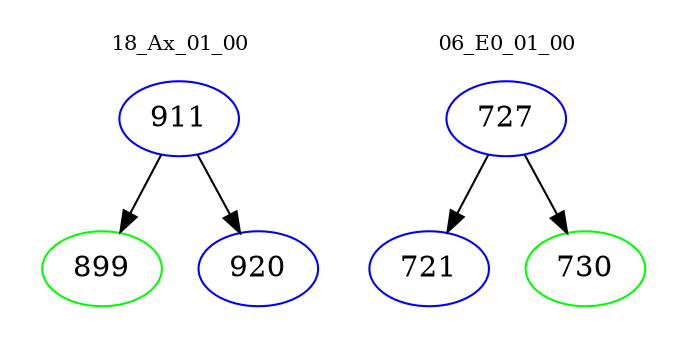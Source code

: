 digraph{
subgraph cluster_0 {
color = white
label = "18_Ax_01_00";
fontsize=10;
T0_911 [label="911", color="blue"]
T0_911 -> T0_899 [color="black"]
T0_899 [label="899", color="green"]
T0_911 -> T0_920 [color="black"]
T0_920 [label="920", color="blue"]
}
subgraph cluster_1 {
color = white
label = "06_E0_01_00";
fontsize=10;
T1_727 [label="727", color="blue"]
T1_727 -> T1_721 [color="black"]
T1_721 [label="721", color="blue"]
T1_727 -> T1_730 [color="black"]
T1_730 [label="730", color="green"]
}
}
